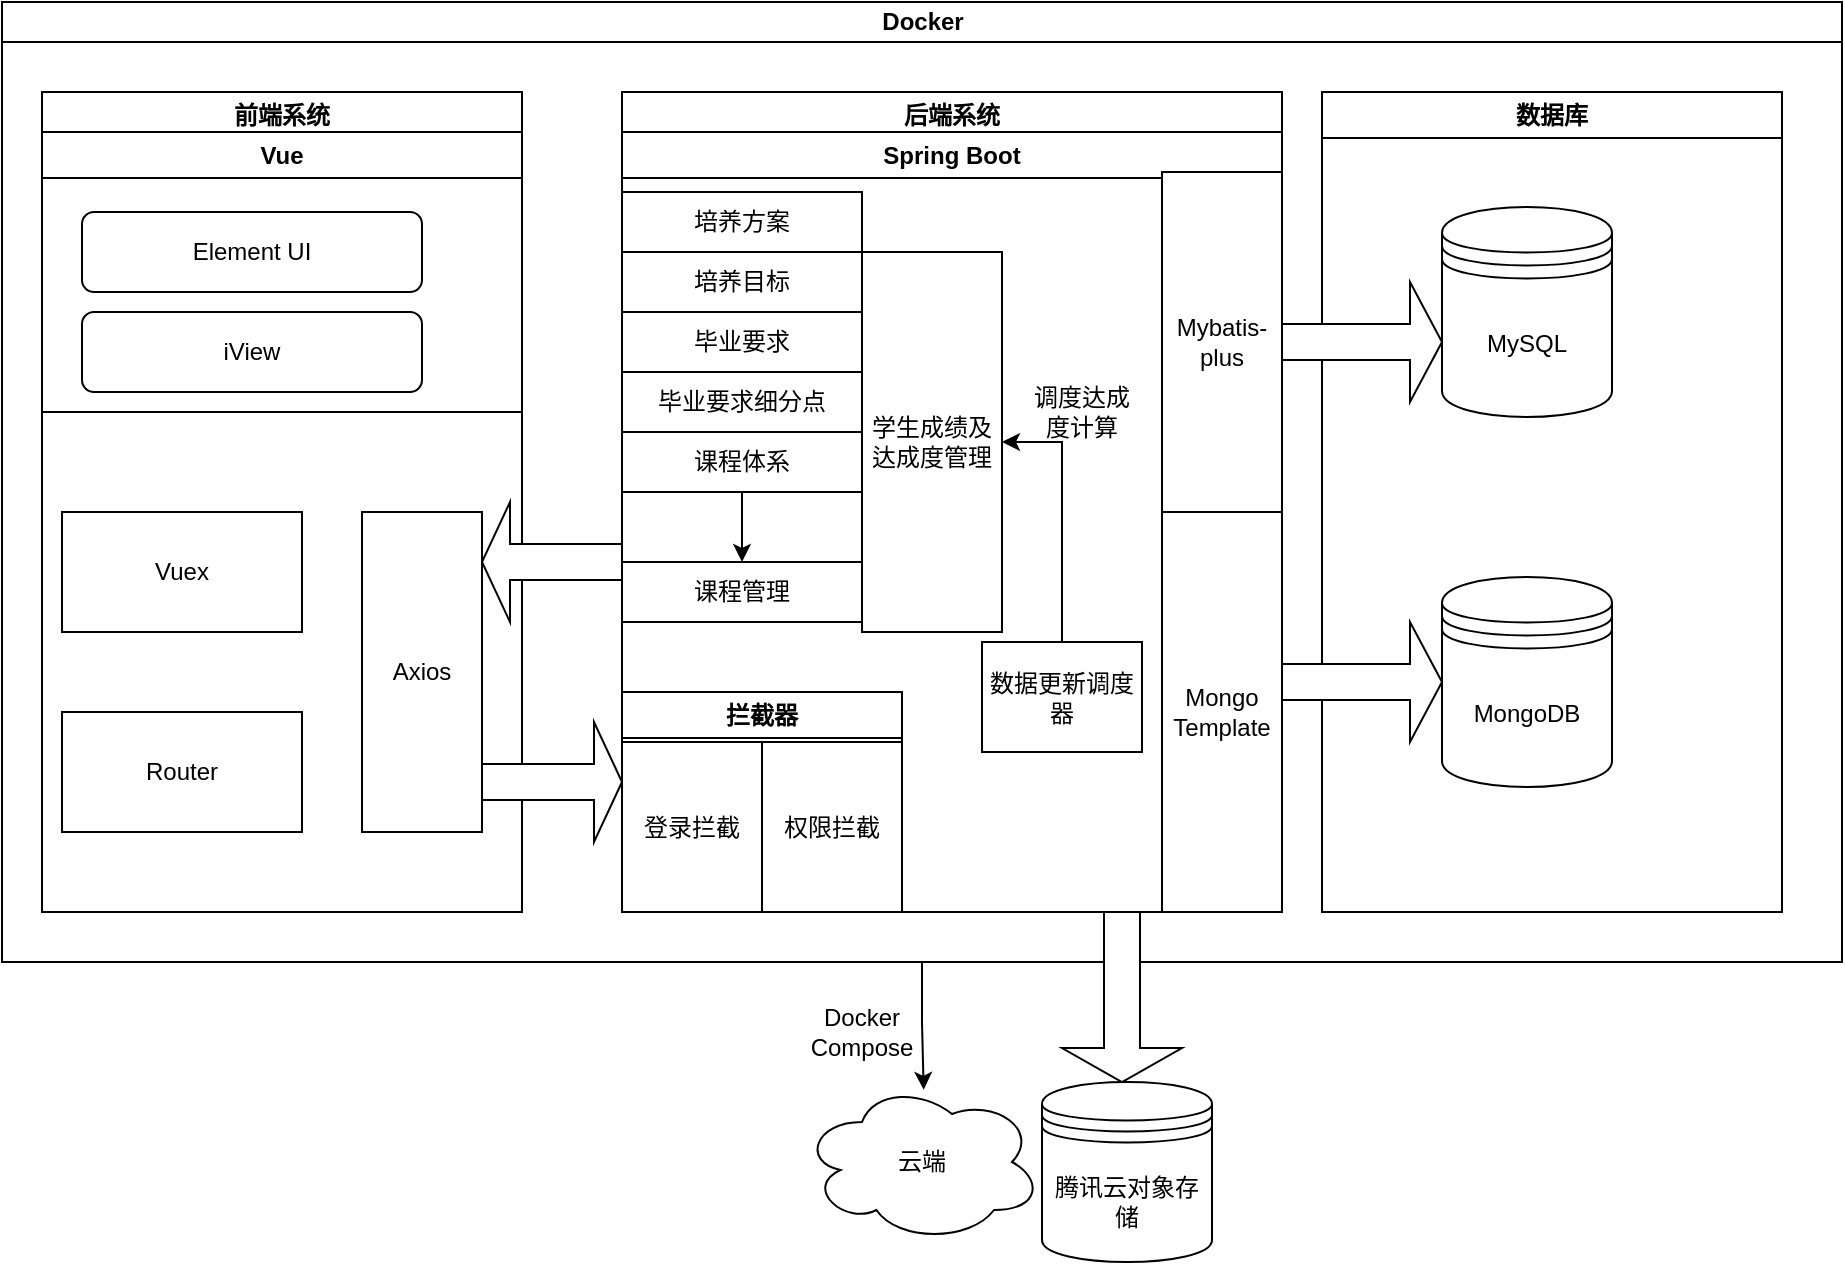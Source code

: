 <mxfile version="21.2.1" type="github">
  <diagram id="prtHgNgQTEPvFCAcTncT" name="Page-1">
    <mxGraphModel dx="1050" dy="1718" grid="1" gridSize="10" guides="1" tooltips="1" connect="1" arrows="1" fold="1" page="1" pageScale="1" pageWidth="827" pageHeight="1169" math="0" shadow="0">
      <root>
        <mxCell id="0" />
        <mxCell id="1" parent="0" />
        <mxCell id="3MwoOOqMSqExIkvusMGS-44" style="edgeStyle=orthogonalEdgeStyle;rounded=0;orthogonalLoop=1;jettySize=auto;html=1;exitX=0.5;exitY=1;exitDx=0;exitDy=0;entryX=0.507;entryY=0.049;entryDx=0;entryDy=0;entryPerimeter=0;" edge="1" parent="1" source="dNxyNK7c78bLwvsdeMH5-11" target="3MwoOOqMSqExIkvusMGS-43">
          <mxGeometry relative="1" as="geometry" />
        </mxCell>
        <mxCell id="dNxyNK7c78bLwvsdeMH5-11" value="Docker" style="swimlane;html=1;startSize=20;horizontal=1;containerType=tree;glass=0;" parent="1" vertex="1">
          <mxGeometry x="40" y="-130" width="920" height="480" as="geometry" />
        </mxCell>
        <mxCell id="M4pzVBqe2TLe_omlaEsI-1" value="前端系统" style="swimlane;whiteSpace=wrap;html=1;" parent="dNxyNK7c78bLwvsdeMH5-11" vertex="1">
          <mxGeometry x="20" y="45" width="240" height="410" as="geometry" />
        </mxCell>
        <mxCell id="M4pzVBqe2TLe_omlaEsI-2" value="Vue" style="swimlane;whiteSpace=wrap;html=1;" parent="M4pzVBqe2TLe_omlaEsI-1" vertex="1">
          <mxGeometry y="20" width="240" height="390" as="geometry" />
        </mxCell>
        <mxCell id="M4pzVBqe2TLe_omlaEsI-5" value="" style="shape=crossbar;whiteSpace=wrap;html=1;rounded=1;" parent="M4pzVBqe2TLe_omlaEsI-2" vertex="1">
          <mxGeometry y="130" width="240" height="20" as="geometry" />
        </mxCell>
        <mxCell id="M4pzVBqe2TLe_omlaEsI-6" value="Element UI" style="rounded=1;whiteSpace=wrap;html=1;" parent="M4pzVBqe2TLe_omlaEsI-2" vertex="1">
          <mxGeometry x="20" y="40" width="170" height="40" as="geometry" />
        </mxCell>
        <mxCell id="M4pzVBqe2TLe_omlaEsI-7" value="iView" style="rounded=1;whiteSpace=wrap;html=1;" parent="M4pzVBqe2TLe_omlaEsI-2" vertex="1">
          <mxGeometry x="20" y="90" width="170" height="40" as="geometry" />
        </mxCell>
        <mxCell id="M4pzVBqe2TLe_omlaEsI-8" value="Vuex" style="rounded=0;whiteSpace=wrap;html=1;" parent="M4pzVBqe2TLe_omlaEsI-2" vertex="1">
          <mxGeometry x="10" y="190" width="120" height="60" as="geometry" />
        </mxCell>
        <mxCell id="M4pzVBqe2TLe_omlaEsI-9" value="Router" style="rounded=0;whiteSpace=wrap;html=1;" parent="M4pzVBqe2TLe_omlaEsI-2" vertex="1">
          <mxGeometry x="10" y="290" width="120" height="60" as="geometry" />
        </mxCell>
        <mxCell id="M4pzVBqe2TLe_omlaEsI-11" value="Axios" style="rounded=0;whiteSpace=wrap;html=1;" parent="M4pzVBqe2TLe_omlaEsI-2" vertex="1">
          <mxGeometry x="160" y="190" width="60" height="160" as="geometry" />
        </mxCell>
        <mxCell id="M4pzVBqe2TLe_omlaEsI-13" value="后端系统" style="swimlane;whiteSpace=wrap;html=1;" parent="dNxyNK7c78bLwvsdeMH5-11" vertex="1">
          <mxGeometry x="310" y="45" width="330" height="410" as="geometry" />
        </mxCell>
        <mxCell id="M4pzVBqe2TLe_omlaEsI-17" value="Spring Boot" style="swimlane;whiteSpace=wrap;html=1;" parent="M4pzVBqe2TLe_omlaEsI-13" vertex="1">
          <mxGeometry y="20" width="330" height="390" as="geometry" />
        </mxCell>
        <mxCell id="KoSmc1xFy02oB48dWSC7-1" value="拦截器" style="swimlane;whiteSpace=wrap;html=1;" parent="M4pzVBqe2TLe_omlaEsI-17" vertex="1">
          <mxGeometry y="280" width="140" height="110" as="geometry" />
        </mxCell>
        <mxCell id="3MwoOOqMSqExIkvusMGS-2" value="登录拦截" style="rounded=0;whiteSpace=wrap;html=1;" vertex="1" parent="KoSmc1xFy02oB48dWSC7-1">
          <mxGeometry y="25" width="70" height="85" as="geometry" />
        </mxCell>
        <mxCell id="3MwoOOqMSqExIkvusMGS-3" value="权限拦截" style="rounded=0;whiteSpace=wrap;html=1;" vertex="1" parent="KoSmc1xFy02oB48dWSC7-1">
          <mxGeometry x="70" y="25" width="70" height="85" as="geometry" />
        </mxCell>
        <mxCell id="3MwoOOqMSqExIkvusMGS-4" value="培养方案" style="rounded=0;whiteSpace=wrap;html=1;" vertex="1" parent="M4pzVBqe2TLe_omlaEsI-17">
          <mxGeometry y="30" width="120" height="30" as="geometry" />
        </mxCell>
        <mxCell id="3MwoOOqMSqExIkvusMGS-5" value="培养目标" style="rounded=0;whiteSpace=wrap;html=1;" vertex="1" parent="M4pzVBqe2TLe_omlaEsI-17">
          <mxGeometry y="60" width="120" height="30" as="geometry" />
        </mxCell>
        <mxCell id="3MwoOOqMSqExIkvusMGS-6" value="毕业要求" style="rounded=0;whiteSpace=wrap;html=1;" vertex="1" parent="M4pzVBqe2TLe_omlaEsI-17">
          <mxGeometry y="90" width="120" height="30" as="geometry" />
        </mxCell>
        <mxCell id="3MwoOOqMSqExIkvusMGS-7" value="毕业要求细分点" style="rounded=0;whiteSpace=wrap;html=1;" vertex="1" parent="M4pzVBqe2TLe_omlaEsI-17">
          <mxGeometry y="120" width="120" height="30" as="geometry" />
        </mxCell>
        <mxCell id="3MwoOOqMSqExIkvusMGS-20" value="" style="edgeStyle=orthogonalEdgeStyle;rounded=0;orthogonalLoop=1;jettySize=auto;html=1;" edge="1" parent="M4pzVBqe2TLe_omlaEsI-17" source="3MwoOOqMSqExIkvusMGS-8" target="3MwoOOqMSqExIkvusMGS-19">
          <mxGeometry relative="1" as="geometry" />
        </mxCell>
        <mxCell id="3MwoOOqMSqExIkvusMGS-8" value="课程体系" style="rounded=0;whiteSpace=wrap;html=1;" vertex="1" parent="M4pzVBqe2TLe_omlaEsI-17">
          <mxGeometry y="150" width="120" height="30" as="geometry" />
        </mxCell>
        <mxCell id="3MwoOOqMSqExIkvusMGS-19" value="课程管理" style="rounded=0;whiteSpace=wrap;html=1;" vertex="1" parent="M4pzVBqe2TLe_omlaEsI-17">
          <mxGeometry y="215" width="120" height="30" as="geometry" />
        </mxCell>
        <mxCell id="3MwoOOqMSqExIkvusMGS-26" value="数据更新调度器" style="rounded=0;whiteSpace=wrap;html=1;" vertex="1" parent="M4pzVBqe2TLe_omlaEsI-17">
          <mxGeometry x="180" y="255" width="80" height="55" as="geometry" />
        </mxCell>
        <mxCell id="3MwoOOqMSqExIkvusMGS-27" value="调度达成度计算" style="text;html=1;strokeColor=none;fillColor=none;align=center;verticalAlign=middle;whiteSpace=wrap;rounded=0;" vertex="1" parent="M4pzVBqe2TLe_omlaEsI-17">
          <mxGeometry x="200" y="125" width="60" height="30" as="geometry" />
        </mxCell>
        <mxCell id="3MwoOOqMSqExIkvusMGS-29" value="Mybatis-plus" style="rounded=0;whiteSpace=wrap;html=1;" vertex="1" parent="M4pzVBqe2TLe_omlaEsI-17">
          <mxGeometry x="270" y="20" width="60" height="170" as="geometry" />
        </mxCell>
        <mxCell id="3MwoOOqMSqExIkvusMGS-30" value="Mongo&lt;br&gt;Template" style="rounded=0;whiteSpace=wrap;html=1;" vertex="1" parent="M4pzVBqe2TLe_omlaEsI-17">
          <mxGeometry x="270" y="190" width="60" height="200" as="geometry" />
        </mxCell>
        <mxCell id="3MwoOOqMSqExIkvusMGS-21" value="学生成绩及达成度管理" style="rounded=0;whiteSpace=wrap;html=1;" vertex="1" parent="M4pzVBqe2TLe_omlaEsI-17">
          <mxGeometry x="120" y="60" width="70" height="190" as="geometry" />
        </mxCell>
        <mxCell id="3MwoOOqMSqExIkvusMGS-25" style="edgeStyle=orthogonalEdgeStyle;rounded=0;orthogonalLoop=1;jettySize=auto;html=1;exitX=0.5;exitY=0;exitDx=0;exitDy=0;entryX=1;entryY=0.5;entryDx=0;entryDy=0;" edge="1" parent="M4pzVBqe2TLe_omlaEsI-17" source="3MwoOOqMSqExIkvusMGS-26" target="3MwoOOqMSqExIkvusMGS-21">
          <mxGeometry relative="1" as="geometry">
            <mxPoint x="255" y="185" as="sourcePoint" />
          </mxGeometry>
        </mxCell>
        <mxCell id="M4pzVBqe2TLe_omlaEsI-15" value="" style="shape=singleArrow;whiteSpace=wrap;html=1;" parent="dNxyNK7c78bLwvsdeMH5-11" vertex="1">
          <mxGeometry x="240" y="360" width="70" height="60" as="geometry" />
        </mxCell>
        <mxCell id="M4pzVBqe2TLe_omlaEsI-16" value="" style="shape=singleArrow;direction=west;whiteSpace=wrap;html=1;" parent="dNxyNK7c78bLwvsdeMH5-11" vertex="1">
          <mxGeometry x="240" y="250" width="70" height="60" as="geometry" />
        </mxCell>
        <mxCell id="3MwoOOqMSqExIkvusMGS-28" value="数据库" style="swimlane;whiteSpace=wrap;html=1;startSize=23;" vertex="1" parent="dNxyNK7c78bLwvsdeMH5-11">
          <mxGeometry x="660" y="45" width="230" height="410" as="geometry" />
        </mxCell>
        <mxCell id="3MwoOOqMSqExIkvusMGS-31" value="" style="shape=singleArrow;whiteSpace=wrap;html=1;" vertex="1" parent="3MwoOOqMSqExIkvusMGS-28">
          <mxGeometry x="-20" y="95" width="80" height="60" as="geometry" />
        </mxCell>
        <mxCell id="3MwoOOqMSqExIkvusMGS-33" value="MySQL" style="shape=datastore;whiteSpace=wrap;html=1;" vertex="1" parent="3MwoOOqMSqExIkvusMGS-28">
          <mxGeometry x="60" y="57.5" width="85" height="105" as="geometry" />
        </mxCell>
        <mxCell id="3MwoOOqMSqExIkvusMGS-35" value="MongoDB" style="shape=datastore;whiteSpace=wrap;html=1;" vertex="1" parent="3MwoOOqMSqExIkvusMGS-28">
          <mxGeometry x="60" y="242.5" width="85" height="105" as="geometry" />
        </mxCell>
        <mxCell id="3MwoOOqMSqExIkvusMGS-36" value="" style="shape=singleArrow;whiteSpace=wrap;html=1;" vertex="1" parent="3MwoOOqMSqExIkvusMGS-28">
          <mxGeometry x="-20" y="265" width="80" height="60" as="geometry" />
        </mxCell>
        <mxCell id="3MwoOOqMSqExIkvusMGS-38" value="" style="shape=singleArrow;direction=south;whiteSpace=wrap;html=1;" vertex="1" parent="dNxyNK7c78bLwvsdeMH5-11">
          <mxGeometry x="530" y="455" width="60" height="85" as="geometry" />
        </mxCell>
        <mxCell id="3MwoOOqMSqExIkvusMGS-37" value="腾讯云对象存储" style="shape=datastore;whiteSpace=wrap;html=1;" vertex="1" parent="1">
          <mxGeometry x="560" y="410" width="85" height="90" as="geometry" />
        </mxCell>
        <mxCell id="3MwoOOqMSqExIkvusMGS-43" value="云端" style="ellipse;shape=cloud;whiteSpace=wrap;html=1;" vertex="1" parent="1">
          <mxGeometry x="440" y="410" width="120" height="80" as="geometry" />
        </mxCell>
        <mxCell id="3MwoOOqMSqExIkvusMGS-45" value="Docker Compose" style="text;html=1;strokeColor=none;fillColor=none;align=center;verticalAlign=middle;whiteSpace=wrap;rounded=0;" vertex="1" parent="1">
          <mxGeometry x="440" y="370" width="60" height="30" as="geometry" />
        </mxCell>
      </root>
    </mxGraphModel>
  </diagram>
</mxfile>

